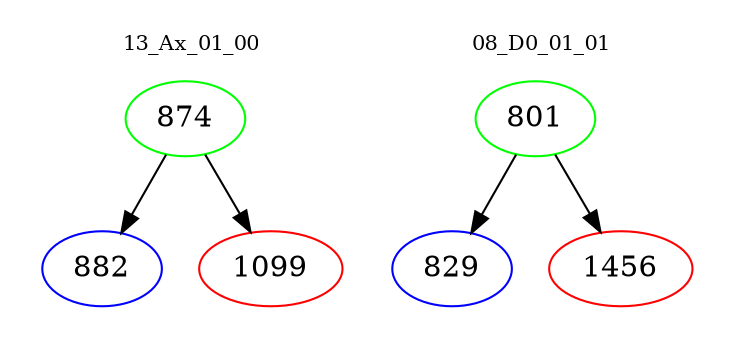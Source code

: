 digraph{
subgraph cluster_0 {
color = white
label = "13_Ax_01_00";
fontsize=10;
T0_874 [label="874", color="green"]
T0_874 -> T0_882 [color="black"]
T0_882 [label="882", color="blue"]
T0_874 -> T0_1099 [color="black"]
T0_1099 [label="1099", color="red"]
}
subgraph cluster_1 {
color = white
label = "08_D0_01_01";
fontsize=10;
T1_801 [label="801", color="green"]
T1_801 -> T1_829 [color="black"]
T1_829 [label="829", color="blue"]
T1_801 -> T1_1456 [color="black"]
T1_1456 [label="1456", color="red"]
}
}
